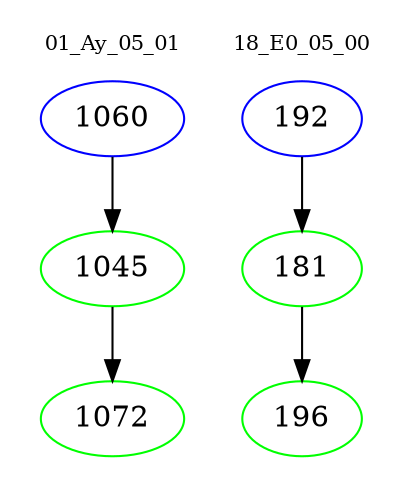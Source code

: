 digraph{
subgraph cluster_0 {
color = white
label = "01_Ay_05_01";
fontsize=10;
T0_1060 [label="1060", color="blue"]
T0_1060 -> T0_1045 [color="black"]
T0_1045 [label="1045", color="green"]
T0_1045 -> T0_1072 [color="black"]
T0_1072 [label="1072", color="green"]
}
subgraph cluster_1 {
color = white
label = "18_E0_05_00";
fontsize=10;
T1_192 [label="192", color="blue"]
T1_192 -> T1_181 [color="black"]
T1_181 [label="181", color="green"]
T1_181 -> T1_196 [color="black"]
T1_196 [label="196", color="green"]
}
}
